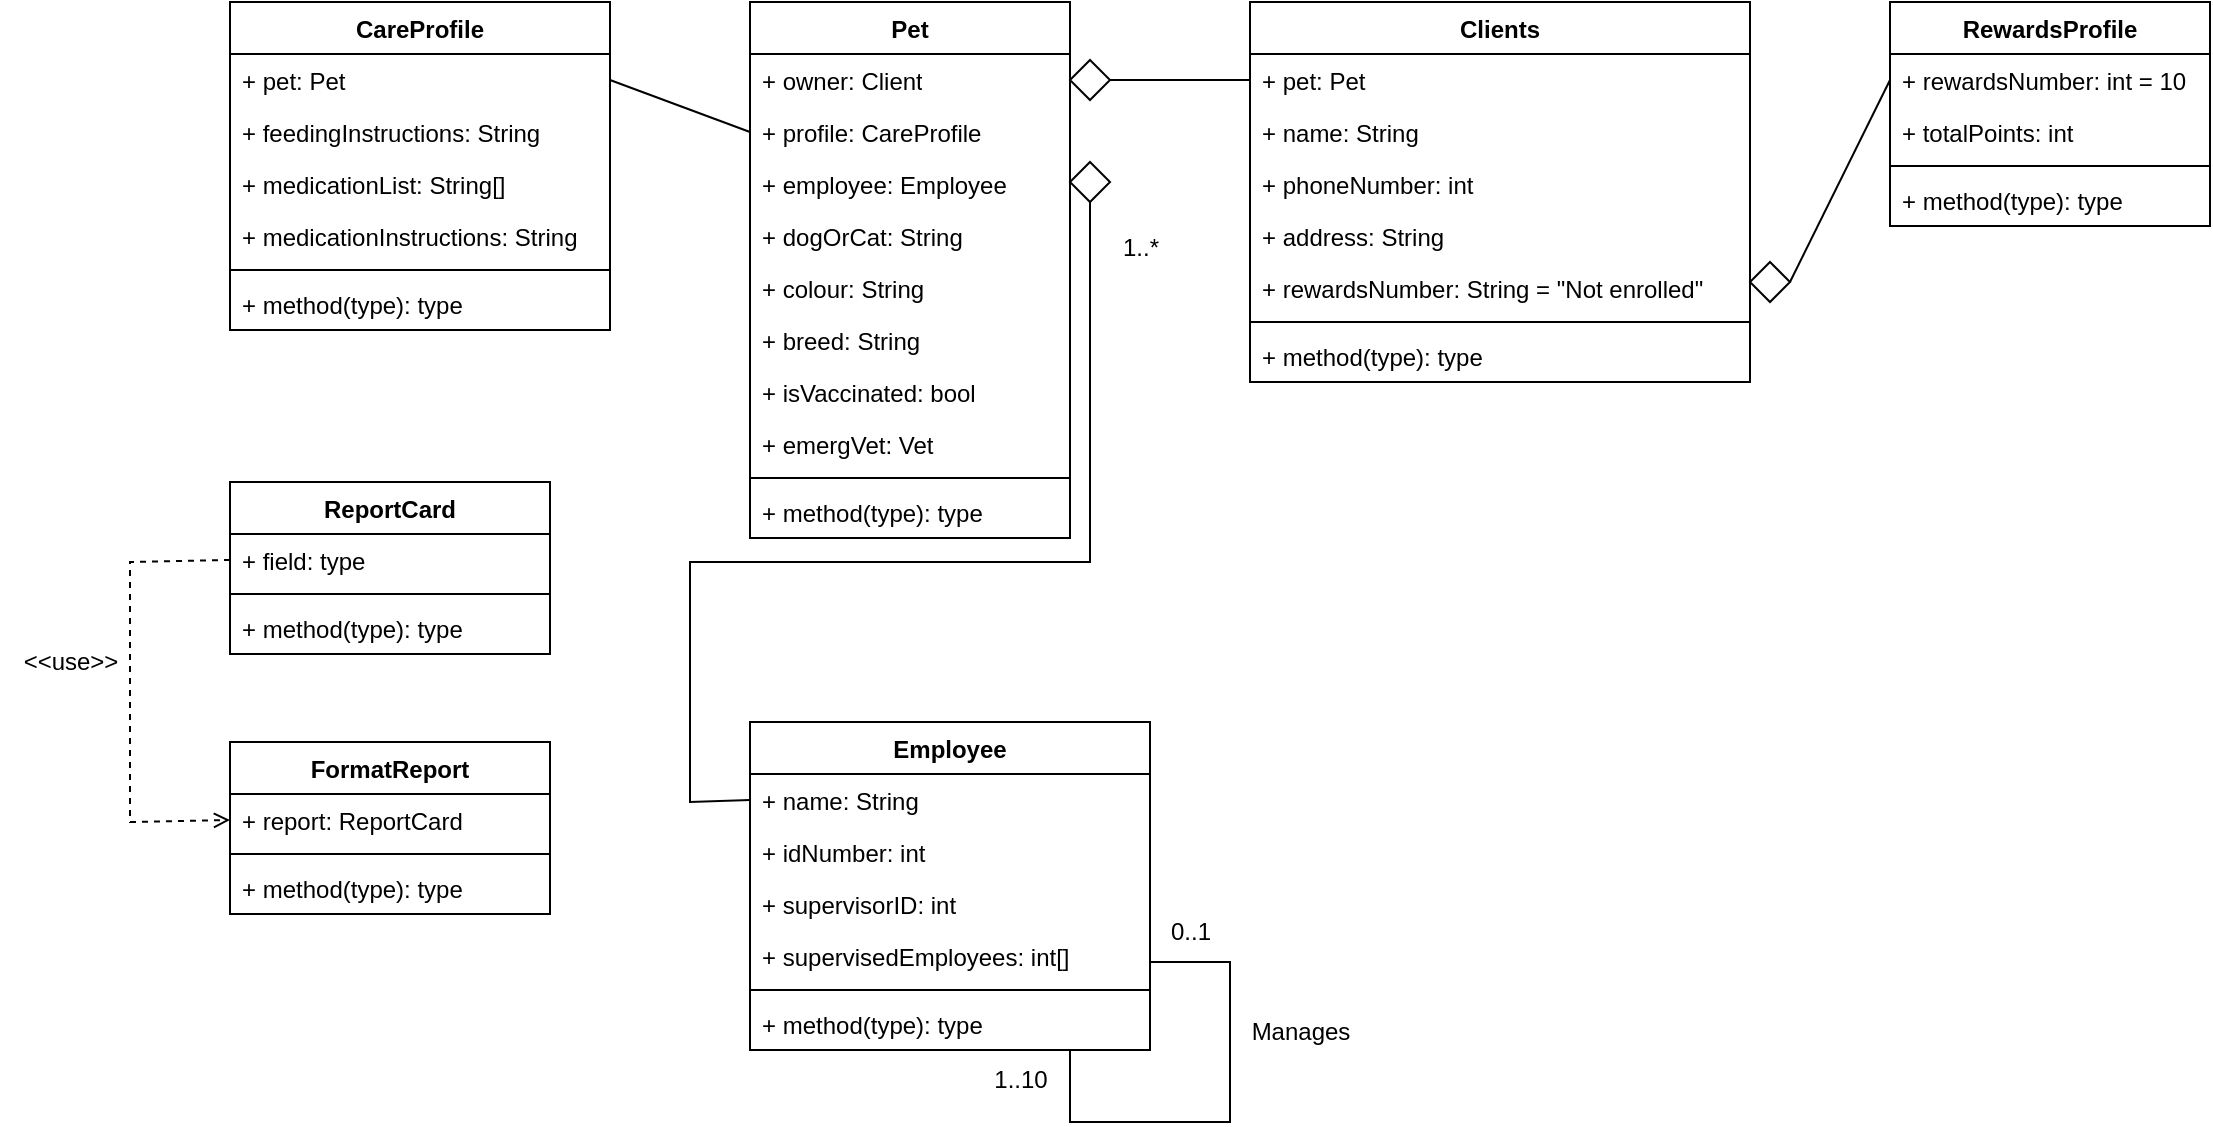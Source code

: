 <mxfile version="21.1.1" type="github">
  <diagram name="Page-1" id="C-JSroIUSIkGmge01UMc">
    <mxGraphModel dx="1838" dy="396" grid="1" gridSize="10" guides="1" tooltips="1" connect="1" arrows="1" fold="1" page="1" pageScale="1" pageWidth="850" pageHeight="1100" math="0" shadow="0">
      <root>
        <mxCell id="0" />
        <mxCell id="1" parent="0" />
        <mxCell id="aosjMrJm3ctZB3e3quiJ-9" value="Pet" style="swimlane;fontStyle=1;align=center;verticalAlign=top;childLayout=stackLayout;horizontal=1;startSize=26;horizontalStack=0;resizeParent=1;resizeParentMax=0;resizeLast=0;collapsible=1;marginBottom=0;whiteSpace=wrap;html=1;" vertex="1" parent="1">
          <mxGeometry x="230" y="40" width="160" height="268" as="geometry" />
        </mxCell>
        <mxCell id="aosjMrJm3ctZB3e3quiJ-10" value="+ owner: Client" style="text;strokeColor=none;fillColor=none;align=left;verticalAlign=top;spacingLeft=4;spacingRight=4;overflow=hidden;rotatable=0;points=[[0,0.5],[1,0.5]];portConstraint=eastwest;whiteSpace=wrap;html=1;" vertex="1" parent="aosjMrJm3ctZB3e3quiJ-9">
          <mxGeometry y="26" width="160" height="26" as="geometry" />
        </mxCell>
        <mxCell id="aosjMrJm3ctZB3e3quiJ-27" value="+ profile: CareProfile" style="text;strokeColor=none;fillColor=none;align=left;verticalAlign=top;spacingLeft=4;spacingRight=4;overflow=hidden;rotatable=0;points=[[0,0.5],[1,0.5]];portConstraint=eastwest;whiteSpace=wrap;html=1;" vertex="1" parent="aosjMrJm3ctZB3e3quiJ-9">
          <mxGeometry y="52" width="160" height="26" as="geometry" />
        </mxCell>
        <mxCell id="aosjMrJm3ctZB3e3quiJ-57" value="+ employee: Employee" style="text;strokeColor=none;fillColor=none;align=left;verticalAlign=top;spacingLeft=4;spacingRight=4;overflow=hidden;rotatable=0;points=[[0,0.5],[1,0.5]];portConstraint=eastwest;whiteSpace=wrap;html=1;" vertex="1" parent="aosjMrJm3ctZB3e3quiJ-9">
          <mxGeometry y="78" width="160" height="26" as="geometry" />
        </mxCell>
        <mxCell id="aosjMrJm3ctZB3e3quiJ-81" value="+ dogOrCat: String" style="text;strokeColor=none;fillColor=none;align=left;verticalAlign=top;spacingLeft=4;spacingRight=4;overflow=hidden;rotatable=0;points=[[0,0.5],[1,0.5]];portConstraint=eastwest;whiteSpace=wrap;html=1;" vertex="1" parent="aosjMrJm3ctZB3e3quiJ-9">
          <mxGeometry y="104" width="160" height="26" as="geometry" />
        </mxCell>
        <mxCell id="aosjMrJm3ctZB3e3quiJ-80" value="+ colour: String" style="text;strokeColor=none;fillColor=none;align=left;verticalAlign=top;spacingLeft=4;spacingRight=4;overflow=hidden;rotatable=0;points=[[0,0.5],[1,0.5]];portConstraint=eastwest;whiteSpace=wrap;html=1;" vertex="1" parent="aosjMrJm3ctZB3e3quiJ-9">
          <mxGeometry y="130" width="160" height="26" as="geometry" />
        </mxCell>
        <mxCell id="aosjMrJm3ctZB3e3quiJ-82" value="+ breed: String" style="text;strokeColor=none;fillColor=none;align=left;verticalAlign=top;spacingLeft=4;spacingRight=4;overflow=hidden;rotatable=0;points=[[0,0.5],[1,0.5]];portConstraint=eastwest;whiteSpace=wrap;html=1;" vertex="1" parent="aosjMrJm3ctZB3e3quiJ-9">
          <mxGeometry y="156" width="160" height="26" as="geometry" />
        </mxCell>
        <mxCell id="aosjMrJm3ctZB3e3quiJ-84" value="+ isVaccinated: bool" style="text;strokeColor=none;fillColor=none;align=left;verticalAlign=top;spacingLeft=4;spacingRight=4;overflow=hidden;rotatable=0;points=[[0,0.5],[1,0.5]];portConstraint=eastwest;whiteSpace=wrap;html=1;" vertex="1" parent="aosjMrJm3ctZB3e3quiJ-9">
          <mxGeometry y="182" width="160" height="26" as="geometry" />
        </mxCell>
        <mxCell id="aosjMrJm3ctZB3e3quiJ-83" value="+ emergVet: Vet" style="text;strokeColor=none;fillColor=none;align=left;verticalAlign=top;spacingLeft=4;spacingRight=4;overflow=hidden;rotatable=0;points=[[0,0.5],[1,0.5]];portConstraint=eastwest;whiteSpace=wrap;html=1;" vertex="1" parent="aosjMrJm3ctZB3e3quiJ-9">
          <mxGeometry y="208" width="160" height="26" as="geometry" />
        </mxCell>
        <mxCell id="aosjMrJm3ctZB3e3quiJ-11" value="" style="line;strokeWidth=1;fillColor=none;align=left;verticalAlign=middle;spacingTop=-1;spacingLeft=3;spacingRight=3;rotatable=0;labelPosition=right;points=[];portConstraint=eastwest;strokeColor=inherit;" vertex="1" parent="aosjMrJm3ctZB3e3quiJ-9">
          <mxGeometry y="234" width="160" height="8" as="geometry" />
        </mxCell>
        <mxCell id="aosjMrJm3ctZB3e3quiJ-12" value="+ method(type): type" style="text;strokeColor=none;fillColor=none;align=left;verticalAlign=top;spacingLeft=4;spacingRight=4;overflow=hidden;rotatable=0;points=[[0,0.5],[1,0.5]];portConstraint=eastwest;whiteSpace=wrap;html=1;" vertex="1" parent="aosjMrJm3ctZB3e3quiJ-9">
          <mxGeometry y="242" width="160" height="26" as="geometry" />
        </mxCell>
        <mxCell id="aosjMrJm3ctZB3e3quiJ-13" value="Clients" style="swimlane;fontStyle=1;align=center;verticalAlign=top;childLayout=stackLayout;horizontal=1;startSize=26;horizontalStack=0;resizeParent=1;resizeParentMax=0;resizeLast=0;collapsible=1;marginBottom=0;whiteSpace=wrap;html=1;" vertex="1" parent="1">
          <mxGeometry x="480" y="40" width="250" height="190" as="geometry" />
        </mxCell>
        <mxCell id="aosjMrJm3ctZB3e3quiJ-14" value="+ pet: Pet" style="text;strokeColor=none;fillColor=none;align=left;verticalAlign=top;spacingLeft=4;spacingRight=4;overflow=hidden;rotatable=0;points=[[0,0.5],[1,0.5]];portConstraint=eastwest;whiteSpace=wrap;html=1;" vertex="1" parent="aosjMrJm3ctZB3e3quiJ-13">
          <mxGeometry y="26" width="250" height="26" as="geometry" />
        </mxCell>
        <mxCell id="aosjMrJm3ctZB3e3quiJ-21" value="+ name: String" style="text;strokeColor=none;fillColor=none;align=left;verticalAlign=top;spacingLeft=4;spacingRight=4;overflow=hidden;rotatable=0;points=[[0,0.5],[1,0.5]];portConstraint=eastwest;whiteSpace=wrap;html=1;" vertex="1" parent="aosjMrJm3ctZB3e3quiJ-13">
          <mxGeometry y="52" width="250" height="26" as="geometry" />
        </mxCell>
        <mxCell id="aosjMrJm3ctZB3e3quiJ-18" value="+ phoneNumber: int" style="text;strokeColor=none;fillColor=none;align=left;verticalAlign=top;spacingLeft=4;spacingRight=4;overflow=hidden;rotatable=0;points=[[0,0.5],[1,0.5]];portConstraint=eastwest;whiteSpace=wrap;html=1;" vertex="1" parent="aosjMrJm3ctZB3e3quiJ-13">
          <mxGeometry y="78" width="250" height="26" as="geometry" />
        </mxCell>
        <mxCell id="aosjMrJm3ctZB3e3quiJ-17" value="+ address: String" style="text;strokeColor=none;fillColor=none;align=left;verticalAlign=top;spacingLeft=4;spacingRight=4;overflow=hidden;rotatable=0;points=[[0,0.5],[1,0.5]];portConstraint=eastwest;whiteSpace=wrap;html=1;" vertex="1" parent="aosjMrJm3ctZB3e3quiJ-13">
          <mxGeometry y="104" width="250" height="26" as="geometry" />
        </mxCell>
        <mxCell id="aosjMrJm3ctZB3e3quiJ-53" value="+ rewardsNumber: String = &quot;Not enrolled&quot;&amp;nbsp;" style="text;strokeColor=none;fillColor=none;align=left;verticalAlign=top;spacingLeft=4;spacingRight=4;overflow=hidden;rotatable=0;points=[[0,0.5],[1,0.5]];portConstraint=eastwest;whiteSpace=wrap;html=1;" vertex="1" parent="aosjMrJm3ctZB3e3quiJ-13">
          <mxGeometry y="130" width="250" height="26" as="geometry" />
        </mxCell>
        <mxCell id="aosjMrJm3ctZB3e3quiJ-15" value="" style="line;strokeWidth=1;fillColor=none;align=left;verticalAlign=middle;spacingTop=-1;spacingLeft=3;spacingRight=3;rotatable=0;labelPosition=right;points=[];portConstraint=eastwest;strokeColor=inherit;" vertex="1" parent="aosjMrJm3ctZB3e3quiJ-13">
          <mxGeometry y="156" width="250" height="8" as="geometry" />
        </mxCell>
        <mxCell id="aosjMrJm3ctZB3e3quiJ-16" value="+ method(type): type" style="text;strokeColor=none;fillColor=none;align=left;verticalAlign=top;spacingLeft=4;spacingRight=4;overflow=hidden;rotatable=0;points=[[0,0.5],[1,0.5]];portConstraint=eastwest;whiteSpace=wrap;html=1;" vertex="1" parent="aosjMrJm3ctZB3e3quiJ-13">
          <mxGeometry y="164" width="250" height="26" as="geometry" />
        </mxCell>
        <mxCell id="aosjMrJm3ctZB3e3quiJ-19" value="" style="rhombus;whiteSpace=wrap;html=1;fillColor=none;" vertex="1" parent="1">
          <mxGeometry x="390" y="69" width="20" height="20" as="geometry" />
        </mxCell>
        <mxCell id="aosjMrJm3ctZB3e3quiJ-20" value="" style="endArrow=none;html=1;rounded=0;entryX=1;entryY=0.5;entryDx=0;entryDy=0;exitX=0;exitY=0.5;exitDx=0;exitDy=0;" edge="1" parent="1" source="aosjMrJm3ctZB3e3quiJ-14" target="aosjMrJm3ctZB3e3quiJ-19">
          <mxGeometry width="50" height="50" relative="1" as="geometry">
            <mxPoint x="170" y="210" as="sourcePoint" />
            <mxPoint x="220" y="160" as="targetPoint" />
          </mxGeometry>
        </mxCell>
        <mxCell id="aosjMrJm3ctZB3e3quiJ-22" value="CareProfile" style="swimlane;fontStyle=1;align=center;verticalAlign=top;childLayout=stackLayout;horizontal=1;startSize=26;horizontalStack=0;resizeParent=1;resizeParentMax=0;resizeLast=0;collapsible=1;marginBottom=0;whiteSpace=wrap;html=1;" vertex="1" parent="1">
          <mxGeometry x="-30" y="40" width="190" height="164" as="geometry" />
        </mxCell>
        <mxCell id="aosjMrJm3ctZB3e3quiJ-23" value="+ pet: Pet" style="text;strokeColor=none;fillColor=none;align=left;verticalAlign=top;spacingLeft=4;spacingRight=4;overflow=hidden;rotatable=0;points=[[0,0.5],[1,0.5]];portConstraint=eastwest;whiteSpace=wrap;html=1;" vertex="1" parent="aosjMrJm3ctZB3e3quiJ-22">
          <mxGeometry y="26" width="190" height="26" as="geometry" />
        </mxCell>
        <mxCell id="aosjMrJm3ctZB3e3quiJ-30" value="+ feedingInstructions: String" style="text;strokeColor=none;fillColor=none;align=left;verticalAlign=top;spacingLeft=4;spacingRight=4;overflow=hidden;rotatable=0;points=[[0,0.5],[1,0.5]];portConstraint=eastwest;whiteSpace=wrap;html=1;" vertex="1" parent="aosjMrJm3ctZB3e3quiJ-22">
          <mxGeometry y="52" width="190" height="26" as="geometry" />
        </mxCell>
        <mxCell id="aosjMrJm3ctZB3e3quiJ-31" value="+ medicationList: String[]" style="text;strokeColor=none;fillColor=none;align=left;verticalAlign=top;spacingLeft=4;spacingRight=4;overflow=hidden;rotatable=0;points=[[0,0.5],[1,0.5]];portConstraint=eastwest;whiteSpace=wrap;html=1;" vertex="1" parent="aosjMrJm3ctZB3e3quiJ-22">
          <mxGeometry y="78" width="190" height="26" as="geometry" />
        </mxCell>
        <mxCell id="aosjMrJm3ctZB3e3quiJ-33" value="+ medicationInstructions: String" style="text;strokeColor=none;fillColor=none;align=left;verticalAlign=top;spacingLeft=4;spacingRight=4;overflow=hidden;rotatable=0;points=[[0,0.5],[1,0.5]];portConstraint=eastwest;whiteSpace=wrap;html=1;" vertex="1" parent="aosjMrJm3ctZB3e3quiJ-22">
          <mxGeometry y="104" width="190" height="26" as="geometry" />
        </mxCell>
        <mxCell id="aosjMrJm3ctZB3e3quiJ-24" value="" style="line;strokeWidth=1;fillColor=none;align=left;verticalAlign=middle;spacingTop=-1;spacingLeft=3;spacingRight=3;rotatable=0;labelPosition=right;points=[];portConstraint=eastwest;strokeColor=inherit;" vertex="1" parent="aosjMrJm3ctZB3e3quiJ-22">
          <mxGeometry y="130" width="190" height="8" as="geometry" />
        </mxCell>
        <mxCell id="aosjMrJm3ctZB3e3quiJ-25" value="+ method(type): type" style="text;strokeColor=none;fillColor=none;align=left;verticalAlign=top;spacingLeft=4;spacingRight=4;overflow=hidden;rotatable=0;points=[[0,0.5],[1,0.5]];portConstraint=eastwest;whiteSpace=wrap;html=1;" vertex="1" parent="aosjMrJm3ctZB3e3quiJ-22">
          <mxGeometry y="138" width="190" height="26" as="geometry" />
        </mxCell>
        <mxCell id="aosjMrJm3ctZB3e3quiJ-29" value="" style="endArrow=none;html=1;rounded=0;entryX=1;entryY=0.5;entryDx=0;entryDy=0;exitX=0;exitY=0.5;exitDx=0;exitDy=0;" edge="1" parent="1" source="aosjMrJm3ctZB3e3quiJ-27" target="aosjMrJm3ctZB3e3quiJ-23">
          <mxGeometry width="50" height="50" relative="1" as="geometry">
            <mxPoint x="90" y="190" as="sourcePoint" />
            <mxPoint x="140" y="140" as="targetPoint" />
          </mxGeometry>
        </mxCell>
        <mxCell id="aosjMrJm3ctZB3e3quiJ-35" value="Employee&lt;br&gt;" style="swimlane;fontStyle=1;align=center;verticalAlign=top;childLayout=stackLayout;horizontal=1;startSize=26;horizontalStack=0;resizeParent=1;resizeParentMax=0;resizeLast=0;collapsible=1;marginBottom=0;whiteSpace=wrap;html=1;" vertex="1" parent="1">
          <mxGeometry x="230" y="400" width="200" height="164" as="geometry" />
        </mxCell>
        <mxCell id="aosjMrJm3ctZB3e3quiJ-36" value="+ name: String" style="text;strokeColor=none;fillColor=none;align=left;verticalAlign=top;spacingLeft=4;spacingRight=4;overflow=hidden;rotatable=0;points=[[0,0.5],[1,0.5]];portConstraint=eastwest;whiteSpace=wrap;html=1;" vertex="1" parent="aosjMrJm3ctZB3e3quiJ-35">
          <mxGeometry y="26" width="200" height="26" as="geometry" />
        </mxCell>
        <mxCell id="aosjMrJm3ctZB3e3quiJ-39" value="+ idNumber: int" style="text;strokeColor=none;fillColor=none;align=left;verticalAlign=top;spacingLeft=4;spacingRight=4;overflow=hidden;rotatable=0;points=[[0,0.5],[1,0.5]];portConstraint=eastwest;whiteSpace=wrap;html=1;" vertex="1" parent="aosjMrJm3ctZB3e3quiJ-35">
          <mxGeometry y="52" width="200" height="26" as="geometry" />
        </mxCell>
        <mxCell id="aosjMrJm3ctZB3e3quiJ-40" value="+ supervisorID: int" style="text;strokeColor=none;fillColor=none;align=left;verticalAlign=top;spacingLeft=4;spacingRight=4;overflow=hidden;rotatable=0;points=[[0,0.5],[1,0.5]];portConstraint=eastwest;whiteSpace=wrap;html=1;" vertex="1" parent="aosjMrJm3ctZB3e3quiJ-35">
          <mxGeometry y="78" width="200" height="26" as="geometry" />
        </mxCell>
        <mxCell id="aosjMrJm3ctZB3e3quiJ-41" value="+ supervisedEmployees: int[]&amp;nbsp;" style="text;strokeColor=none;fillColor=none;align=left;verticalAlign=top;spacingLeft=4;spacingRight=4;overflow=hidden;rotatable=0;points=[[0,0.5],[1,0.5]];portConstraint=eastwest;whiteSpace=wrap;html=1;" vertex="1" parent="aosjMrJm3ctZB3e3quiJ-35">
          <mxGeometry y="104" width="200" height="26" as="geometry" />
        </mxCell>
        <mxCell id="aosjMrJm3ctZB3e3quiJ-37" value="" style="line;strokeWidth=1;fillColor=none;align=left;verticalAlign=middle;spacingTop=-1;spacingLeft=3;spacingRight=3;rotatable=0;labelPosition=right;points=[];portConstraint=eastwest;strokeColor=inherit;" vertex="1" parent="aosjMrJm3ctZB3e3quiJ-35">
          <mxGeometry y="130" width="200" height="8" as="geometry" />
        </mxCell>
        <mxCell id="aosjMrJm3ctZB3e3quiJ-38" value="+ method(type): type" style="text;strokeColor=none;fillColor=none;align=left;verticalAlign=top;spacingLeft=4;spacingRight=4;overflow=hidden;rotatable=0;points=[[0,0.5],[1,0.5]];portConstraint=eastwest;whiteSpace=wrap;html=1;" vertex="1" parent="aosjMrJm3ctZB3e3quiJ-35">
          <mxGeometry y="138" width="200" height="26" as="geometry" />
        </mxCell>
        <mxCell id="aosjMrJm3ctZB3e3quiJ-43" value="" style="endArrow=none;html=1;rounded=0;entryX=0.8;entryY=0.982;entryDx=0;entryDy=0;entryPerimeter=0;" edge="1" parent="aosjMrJm3ctZB3e3quiJ-35" target="aosjMrJm3ctZB3e3quiJ-38">
          <mxGeometry width="50" height="50" relative="1" as="geometry">
            <mxPoint x="200" y="120" as="sourcePoint" />
            <mxPoint x="290" y="130" as="targetPoint" />
            <Array as="points">
              <mxPoint x="240" y="120" />
              <mxPoint x="240" y="160" />
              <mxPoint x="240" y="200" />
              <mxPoint x="160" y="200" />
            </Array>
          </mxGeometry>
        </mxCell>
        <mxCell id="aosjMrJm3ctZB3e3quiJ-44" value="Manages" style="text;html=1;align=center;verticalAlign=middle;resizable=0;points=[];autosize=1;strokeColor=none;fillColor=none;" vertex="1" parent="1">
          <mxGeometry x="470" y="540" width="70" height="30" as="geometry" />
        </mxCell>
        <mxCell id="aosjMrJm3ctZB3e3quiJ-45" value="0..1" style="text;html=1;align=center;verticalAlign=middle;resizable=0;points=[];autosize=1;strokeColor=none;fillColor=none;" vertex="1" parent="1">
          <mxGeometry x="430" y="490" width="40" height="30" as="geometry" />
        </mxCell>
        <mxCell id="aosjMrJm3ctZB3e3quiJ-46" value="1..10" style="text;html=1;align=center;verticalAlign=middle;resizable=0;points=[];autosize=1;strokeColor=none;fillColor=none;" vertex="1" parent="1">
          <mxGeometry x="340" y="564" width="50" height="30" as="geometry" />
        </mxCell>
        <mxCell id="aosjMrJm3ctZB3e3quiJ-47" value="RewardsProfile" style="swimlane;fontStyle=1;align=center;verticalAlign=top;childLayout=stackLayout;horizontal=1;startSize=26;horizontalStack=0;resizeParent=1;resizeParentMax=0;resizeLast=0;collapsible=1;marginBottom=0;whiteSpace=wrap;html=1;" vertex="1" parent="1">
          <mxGeometry x="800" y="40" width="160" height="112" as="geometry" />
        </mxCell>
        <mxCell id="aosjMrJm3ctZB3e3quiJ-48" value="+ rewardsNumber: int = 10" style="text;strokeColor=none;fillColor=none;align=left;verticalAlign=top;spacingLeft=4;spacingRight=4;overflow=hidden;rotatable=0;points=[[0,0.5],[1,0.5]];portConstraint=eastwest;whiteSpace=wrap;html=1;" vertex="1" parent="aosjMrJm3ctZB3e3quiJ-47">
          <mxGeometry y="26" width="160" height="26" as="geometry" />
        </mxCell>
        <mxCell id="aosjMrJm3ctZB3e3quiJ-51" value="+ totalPoints: int" style="text;strokeColor=none;fillColor=none;align=left;verticalAlign=top;spacingLeft=4;spacingRight=4;overflow=hidden;rotatable=0;points=[[0,0.5],[1,0.5]];portConstraint=eastwest;whiteSpace=wrap;html=1;" vertex="1" parent="aosjMrJm3ctZB3e3quiJ-47">
          <mxGeometry y="52" width="160" height="26" as="geometry" />
        </mxCell>
        <mxCell id="aosjMrJm3ctZB3e3quiJ-49" value="" style="line;strokeWidth=1;fillColor=none;align=left;verticalAlign=middle;spacingTop=-1;spacingLeft=3;spacingRight=3;rotatable=0;labelPosition=right;points=[];portConstraint=eastwest;strokeColor=inherit;" vertex="1" parent="aosjMrJm3ctZB3e3quiJ-47">
          <mxGeometry y="78" width="160" height="8" as="geometry" />
        </mxCell>
        <mxCell id="aosjMrJm3ctZB3e3quiJ-50" value="+ method(type): type" style="text;strokeColor=none;fillColor=none;align=left;verticalAlign=top;spacingLeft=4;spacingRight=4;overflow=hidden;rotatable=0;points=[[0,0.5],[1,0.5]];portConstraint=eastwest;whiteSpace=wrap;html=1;" vertex="1" parent="aosjMrJm3ctZB3e3quiJ-47">
          <mxGeometry y="86" width="160" height="26" as="geometry" />
        </mxCell>
        <mxCell id="aosjMrJm3ctZB3e3quiJ-55" value="" style="endArrow=none;html=1;rounded=0;entryX=1;entryY=0.5;entryDx=0;entryDy=0;" edge="1" parent="1" target="aosjMrJm3ctZB3e3quiJ-54">
          <mxGeometry width="50" height="50" relative="1" as="geometry">
            <mxPoint x="800" y="79" as="sourcePoint" />
            <mxPoint x="460" y="180" as="targetPoint" />
          </mxGeometry>
        </mxCell>
        <mxCell id="aosjMrJm3ctZB3e3quiJ-54" value="" style="rhombus;whiteSpace=wrap;html=1;fillColor=none;" vertex="1" parent="1">
          <mxGeometry x="730" y="170" width="20" height="20" as="geometry" />
        </mxCell>
        <mxCell id="aosjMrJm3ctZB3e3quiJ-58" value="" style="rhombus;whiteSpace=wrap;html=1;fillColor=none;" vertex="1" parent="1">
          <mxGeometry x="390" y="120" width="20" height="20" as="geometry" />
        </mxCell>
        <mxCell id="aosjMrJm3ctZB3e3quiJ-60" value="" style="endArrow=none;html=1;rounded=0;entryX=0.5;entryY=1;entryDx=0;entryDy=0;exitX=0;exitY=0.5;exitDx=0;exitDy=0;" edge="1" parent="1" source="aosjMrJm3ctZB3e3quiJ-36" target="aosjMrJm3ctZB3e3quiJ-58">
          <mxGeometry width="50" height="50" relative="1" as="geometry">
            <mxPoint x="130" y="310" as="sourcePoint" />
            <mxPoint x="180" y="260" as="targetPoint" />
            <Array as="points">
              <mxPoint x="200" y="440" />
              <mxPoint x="200" y="320" />
              <mxPoint x="230" y="320" />
              <mxPoint x="400" y="320" />
            </Array>
          </mxGeometry>
        </mxCell>
        <mxCell id="aosjMrJm3ctZB3e3quiJ-65" value="ReportCard" style="swimlane;fontStyle=1;align=center;verticalAlign=top;childLayout=stackLayout;horizontal=1;startSize=26;horizontalStack=0;resizeParent=1;resizeParentMax=0;resizeLast=0;collapsible=1;marginBottom=0;whiteSpace=wrap;html=1;" vertex="1" parent="1">
          <mxGeometry x="-30" y="280" width="160" height="86" as="geometry" />
        </mxCell>
        <mxCell id="aosjMrJm3ctZB3e3quiJ-66" value="+ field: type" style="text;strokeColor=none;fillColor=none;align=left;verticalAlign=top;spacingLeft=4;spacingRight=4;overflow=hidden;rotatable=0;points=[[0,0.5],[1,0.5]];portConstraint=eastwest;whiteSpace=wrap;html=1;" vertex="1" parent="aosjMrJm3ctZB3e3quiJ-65">
          <mxGeometry y="26" width="160" height="26" as="geometry" />
        </mxCell>
        <mxCell id="aosjMrJm3ctZB3e3quiJ-67" value="" style="line;strokeWidth=1;fillColor=none;align=left;verticalAlign=middle;spacingTop=-1;spacingLeft=3;spacingRight=3;rotatable=0;labelPosition=right;points=[];portConstraint=eastwest;strokeColor=inherit;" vertex="1" parent="aosjMrJm3ctZB3e3quiJ-65">
          <mxGeometry y="52" width="160" height="8" as="geometry" />
        </mxCell>
        <mxCell id="aosjMrJm3ctZB3e3quiJ-68" value="+ method(type): type" style="text;strokeColor=none;fillColor=none;align=left;verticalAlign=top;spacingLeft=4;spacingRight=4;overflow=hidden;rotatable=0;points=[[0,0.5],[1,0.5]];portConstraint=eastwest;whiteSpace=wrap;html=1;" vertex="1" parent="aosjMrJm3ctZB3e3quiJ-65">
          <mxGeometry y="60" width="160" height="26" as="geometry" />
        </mxCell>
        <mxCell id="aosjMrJm3ctZB3e3quiJ-69" value="FormatReport" style="swimlane;fontStyle=1;align=center;verticalAlign=top;childLayout=stackLayout;horizontal=1;startSize=26;horizontalStack=0;resizeParent=1;resizeParentMax=0;resizeLast=0;collapsible=1;marginBottom=0;whiteSpace=wrap;html=1;" vertex="1" parent="1">
          <mxGeometry x="-30" y="410" width="160" height="86" as="geometry" />
        </mxCell>
        <mxCell id="aosjMrJm3ctZB3e3quiJ-70" value="+ report: ReportCard" style="text;strokeColor=none;fillColor=none;align=left;verticalAlign=top;spacingLeft=4;spacingRight=4;overflow=hidden;rotatable=0;points=[[0,0.5],[1,0.5]];portConstraint=eastwest;whiteSpace=wrap;html=1;" vertex="1" parent="aosjMrJm3ctZB3e3quiJ-69">
          <mxGeometry y="26" width="160" height="26" as="geometry" />
        </mxCell>
        <mxCell id="aosjMrJm3ctZB3e3quiJ-71" value="" style="line;strokeWidth=1;fillColor=none;align=left;verticalAlign=middle;spacingTop=-1;spacingLeft=3;spacingRight=3;rotatable=0;labelPosition=right;points=[];portConstraint=eastwest;strokeColor=inherit;" vertex="1" parent="aosjMrJm3ctZB3e3quiJ-69">
          <mxGeometry y="52" width="160" height="8" as="geometry" />
        </mxCell>
        <mxCell id="aosjMrJm3ctZB3e3quiJ-72" value="+ method(type): type" style="text;strokeColor=none;fillColor=none;align=left;verticalAlign=top;spacingLeft=4;spacingRight=4;overflow=hidden;rotatable=0;points=[[0,0.5],[1,0.5]];portConstraint=eastwest;whiteSpace=wrap;html=1;" vertex="1" parent="aosjMrJm3ctZB3e3quiJ-69">
          <mxGeometry y="60" width="160" height="26" as="geometry" />
        </mxCell>
        <mxCell id="aosjMrJm3ctZB3e3quiJ-73" value="1..*" style="text;html=1;align=center;verticalAlign=middle;resizable=0;points=[];autosize=1;strokeColor=none;fillColor=none;" vertex="1" parent="1">
          <mxGeometry x="405" y="148" width="40" height="30" as="geometry" />
        </mxCell>
        <mxCell id="aosjMrJm3ctZB3e3quiJ-76" value="&amp;lt;&amp;lt;use&amp;gt;&amp;gt;" style="text;html=1;align=center;verticalAlign=middle;resizable=0;points=[];autosize=1;strokeColor=none;fillColor=none;" vertex="1" parent="1">
          <mxGeometry x="-145" y="355" width="70" height="30" as="geometry" />
        </mxCell>
        <mxCell id="aosjMrJm3ctZB3e3quiJ-79" value="" style="endArrow=open;html=1;rounded=0;entryX=0;entryY=0.5;entryDx=0;entryDy=0;exitX=0;exitY=0.5;exitDx=0;exitDy=0;dashed=1;" edge="1" parent="1" source="aosjMrJm3ctZB3e3quiJ-66" target="aosjMrJm3ctZB3e3quiJ-70">
          <mxGeometry width="50" height="50" relative="1" as="geometry">
            <mxPoint x="-260" y="370" as="sourcePoint" />
            <mxPoint x="-210" y="320" as="targetPoint" />
            <Array as="points">
              <mxPoint x="-80" y="320" />
              <mxPoint x="-80" y="380" />
              <mxPoint x="-80" y="450" />
            </Array>
          </mxGeometry>
        </mxCell>
      </root>
    </mxGraphModel>
  </diagram>
</mxfile>
